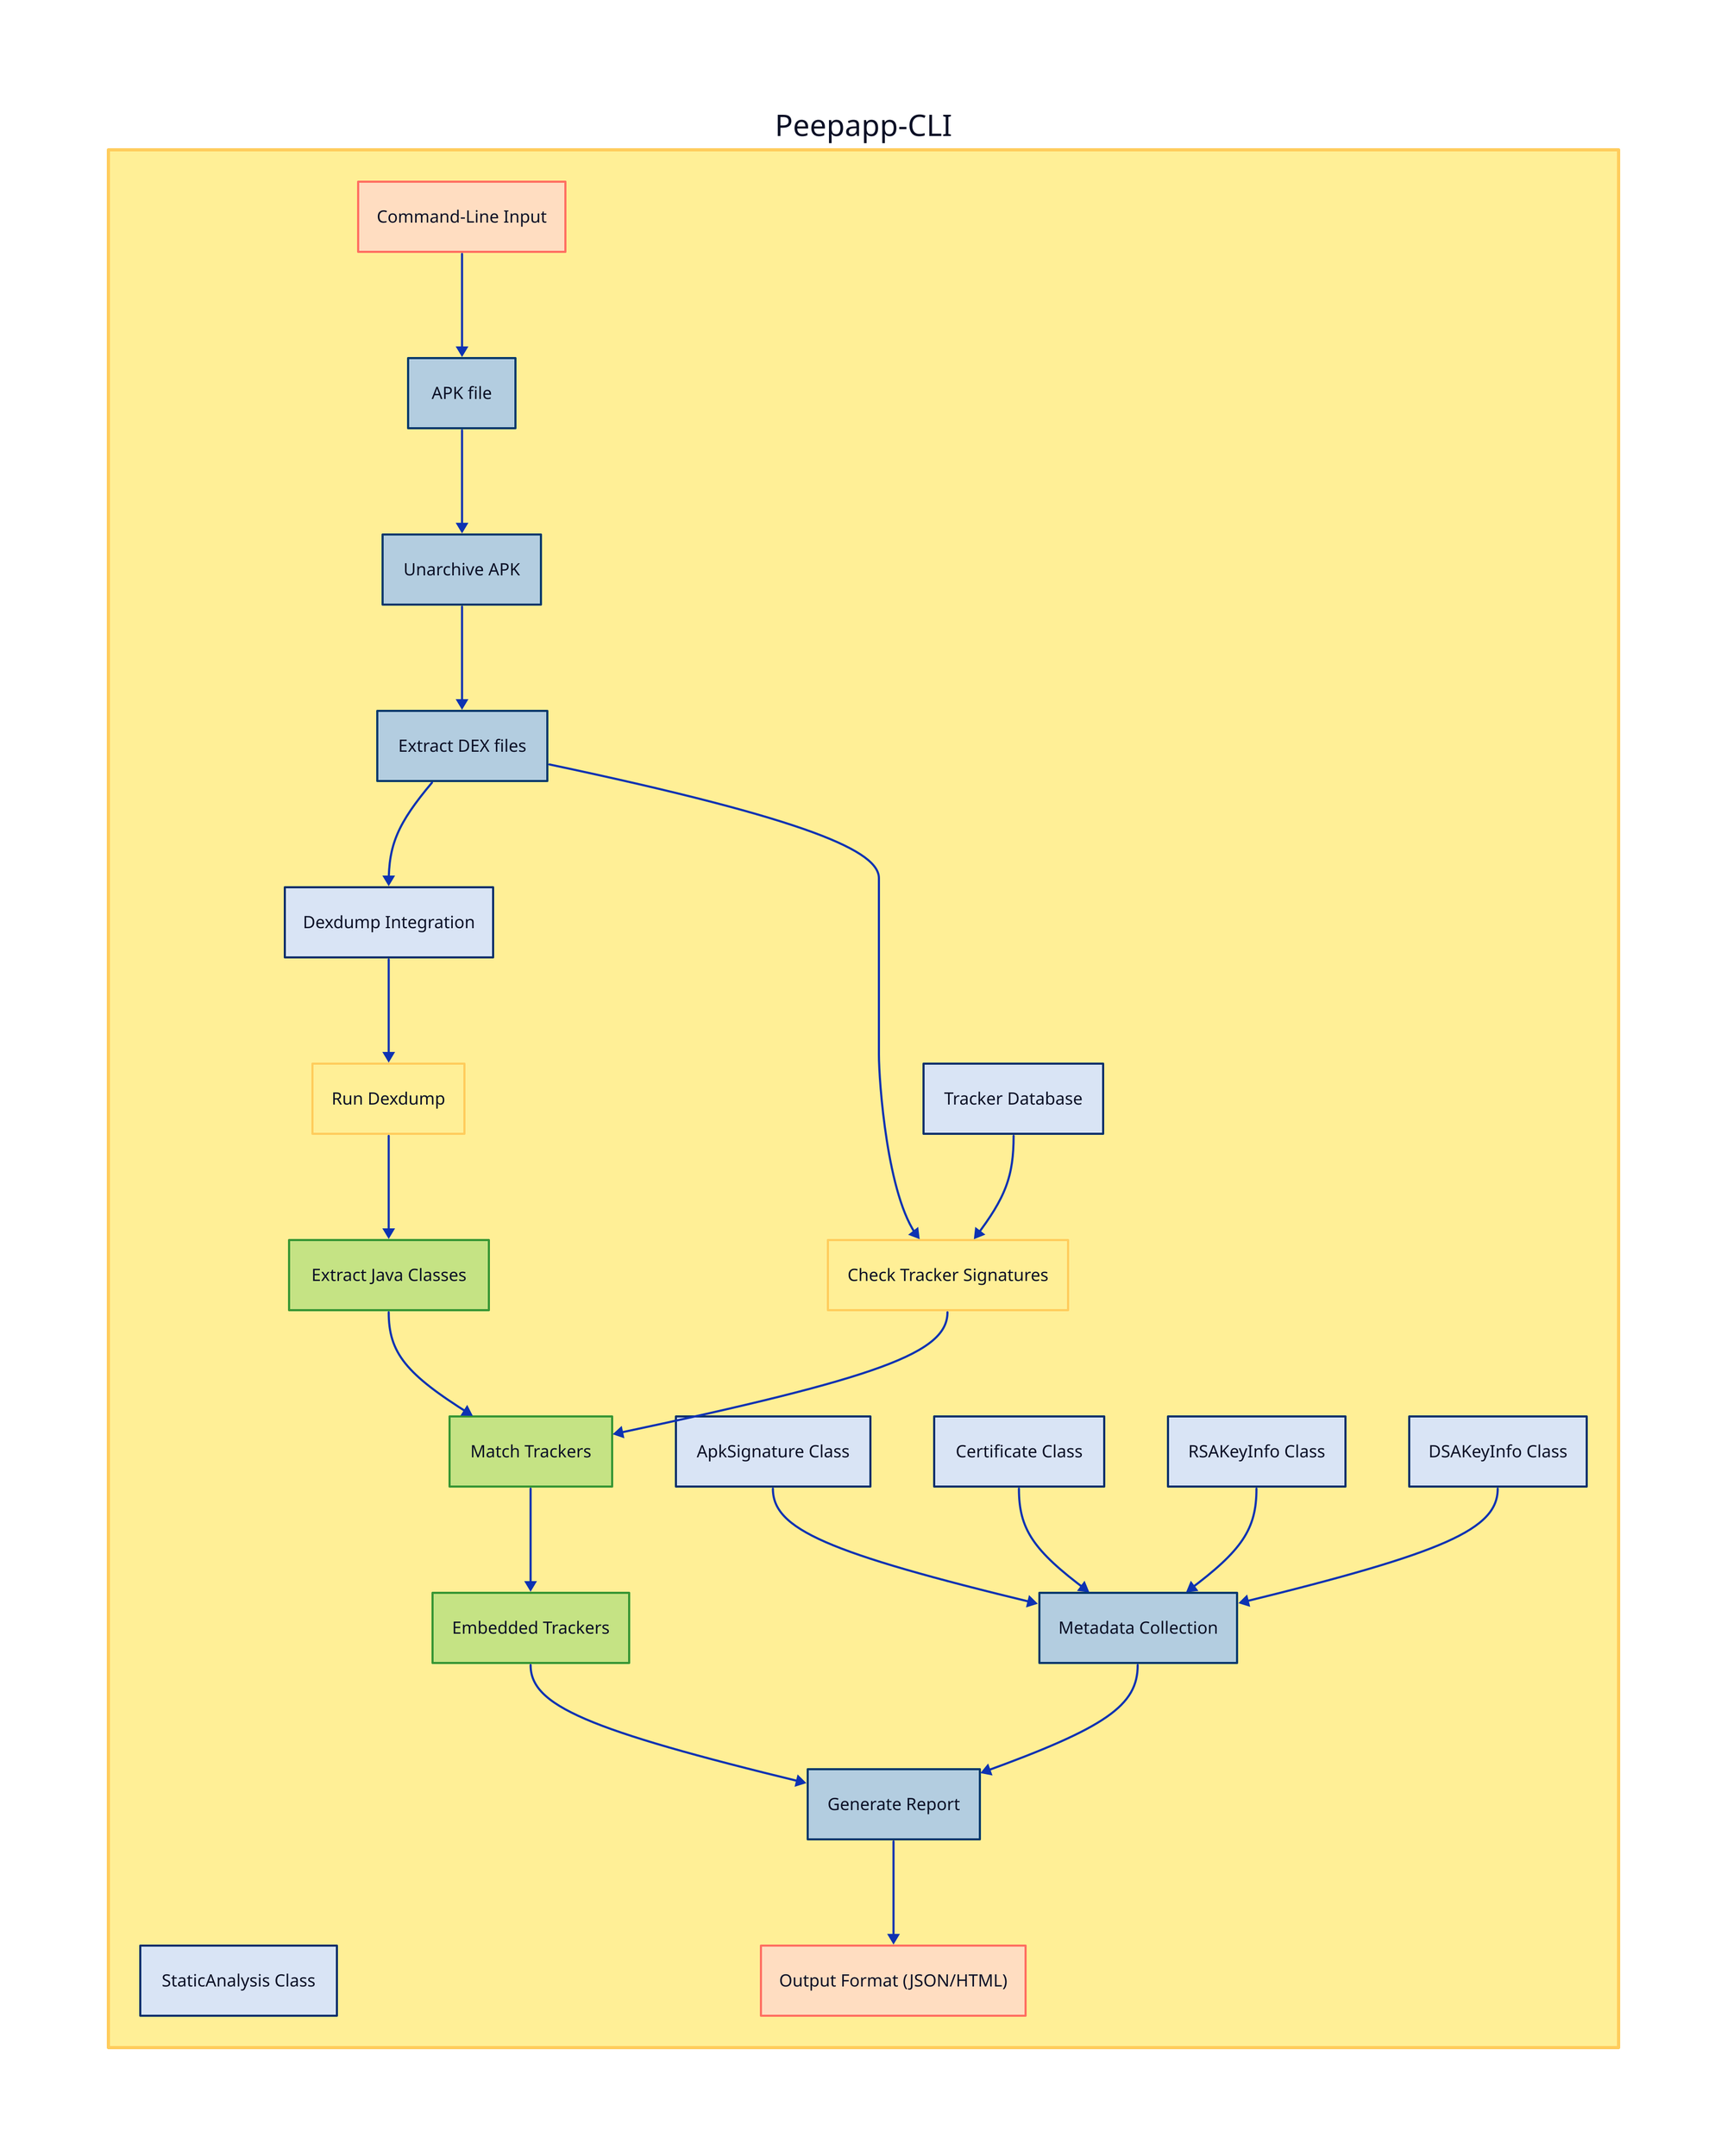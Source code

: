 direction: down

PEEPAPP-CLI: {
    label: "Peepapp-CLI"
    shape: rectangle
    style: {
        fill: "#ffef96"
        stroke: "#ffcc5c"
        stroke-width: 3
    }

    CLI_INPUT: {
        label: "Command-Line Input"
        shape: rectangle
        style: {
            fill: "#ffddc1"
            stroke: "#ff6f61"
            stroke-width: 2
        }
    }

    APK: {
        label: "APK file"
        shape: rectangle
        style: {
            fill: "#b3cde0"
            stroke: "#03396c"
            stroke-width: 2
        }
    }

    UNZIP: {
        label: "Unarchive APK"
        shape: rectangle
        style: {
            fill: "#b3cde0"
            stroke: "#03396c"
            stroke-width: 2
        }
    }

    DEX: {
        label: "Extract DEX files"
        shape: rectangle
        style: {
            fill: "#b3cde0"
            stroke: "#03396c"
            stroke-width: 2
        }
    }

    STATIC_ANALYSIS_CLASS: {
        label: "StaticAnalysis Class"
        shape: rectangle
        style: {
            fill: "#d9e4f5"
            stroke: "#08306b"
            stroke-width: 2
        }
    }

    DEXDUMP_INTEGRATION: {
        label: "Dexdump Integration"
        shape: rectangle
        style: {
            fill: "#d9e4f5"
            stroke: "#08306b"
            stroke-width: 2
        }
    }

    DEXDUMP: {
        label: "Run Dexdump"
        shape: rectangle
        style: {
            fill: "#ffef96"
            stroke: "#ffcc5c"
            stroke-width: 2
        }
    }

    TRACKER_SIG: {
        label: "Check Tracker Signatures"
        shape: rectangle
        style: {
            fill: "#ffef96"
            stroke: "#ffcc5c"
            stroke-width: 2
        }
    }

    TRACKER_DB: {
        label: "Tracker Database"
        shape: rectangle
        style: {
            fill: "#d9e4f5"
            stroke: "#08306b"
            stroke-width: 2
        }
    }

    JAVA_CLASSES: {
        label: "Extract Java Classes"
        shape: rectangle
        style: {
            fill: "#c5e384"
            stroke: "#379634"
            stroke-width: 2
        }
    }

    MATCH: {
        label: "Match Trackers"
        shape: rectangle
        style: {
            fill: "#c5e384"
            stroke: "#379634"
            stroke-width: 2
        }
    }

    EMBEDDED: {
        label: "Embedded Trackers"
        shape: rectangle
        style: {
            fill: "#c5e384"
            stroke: "#379634"
            stroke-width: 2
        }
    }


    APK_SIG_CLASS: {
        label: "ApkSignature Class"
        shape: rectangle
        style: {
            fill: "#d9e4f5"
            stroke: "#08306b"
            stroke-width: 2
        }
    }

    CERTIFICATE_CLASS: {
        label: "Certificate Class"
        shape: rectangle
        style: {
            fill: "#d9e4f5"
            stroke: "#08306b"
            stroke-width: 2
        }
    }

    RSAKEYINFO_CLASS: {
        label: "RSAKeyInfo Class"
        shape: rectangle
        style: {
            fill: "#d9e4f5"
            stroke: "#08306b"
            stroke-width: 2
        }
    }

    DSAKEYINFO_CLASS: {
        label: "DSAKeyInfo Class"
        shape: rectangle
        style: {
            fill: "#d9e4f5"
            stroke: "#08306b"
            stroke-width: 2
        }
    }

    METADATA_COLLECTION: {
        label: "Metadata Collection"
        shape: rectangle
        style: {
            fill: "#b3cde0"
            stroke: "#03396c"
            stroke-width: 2
        }
    }

    REPORT_GEN: {
        label: "Generate Report"
        shape: rectangle
        style: {
            fill: "#b3cde0"
            stroke: "#03396c"
            stroke-width: 2
        }
    }

    OUTPUT_FORMAT: {
        label: "Output Format (JSON/HTML)"
        shape: rectangle
        style: {
            fill: "#ffddc1"
            stroke: "#ff6f61"
            stroke-width: 2
        }
    }

    CLI_INPUT -> APK
    APK -> UNZIP
    UNZIP -> DEX
    DEX -> DEXDUMP_INTEGRATION -> DEXDUMP
    DEX -> TRACKER_SIG
    TRACKER_DB -> TRACKER_SIG
    DEXDUMP -> JAVA_CLASSES
    JAVA_CLASSES -> MATCH
    TRACKER_SIG -> MATCH
    MATCH -> EMBEDDED
    EMBEDDED -> REPORT_GEN
    REPORT_GEN -> OUTPUT_FORMAT

    APK_SIG_CLASS -> METADATA_COLLECTION
    CERTIFICATE_CLASS -> METADATA_COLLECTION
    RSAKEYINFO_CLASS -> METADATA_COLLECTION
    DSAKEYINFO_CLASS -> METADATA_COLLECTION
    METADATA_COLLECTION -> REPORT_GEN
}
